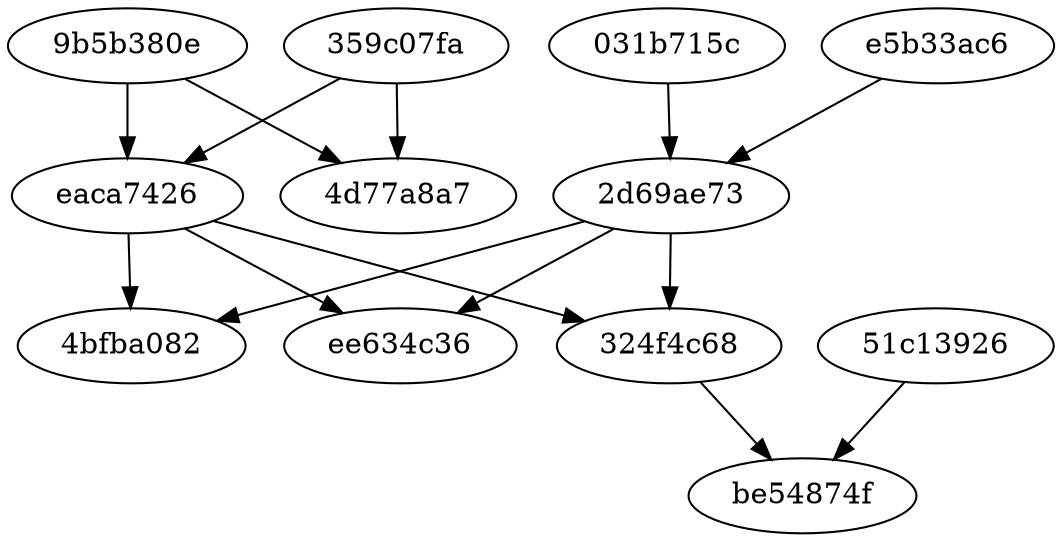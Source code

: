 digraph {
"9b5b380e"
"359c07fa"
"9b5b380e" -> "4d77a8a7"
"359c07fa" -> "4d77a8a7"

"031b715c"
"e5b33ac6"
"031b715c" -> "2d69ae73"
"e5b33ac6" -> "2d69ae73"

"9b5b380e"
"359c07fa"
"9b5b380e" -> "eaca7426"
"359c07fa" -> "eaca7426"

"eaca7426"
"2d69ae73"
"eaca7426" -> "4bfba082"
"2d69ae73" -> "4bfba082"

"eaca7426"
"2d69ae73"
"eaca7426" -> "ee634c36"
"2d69ae73" -> "ee634c36"

"eaca7426"
"2d69ae73"
"eaca7426" -> "324f4c68"
"2d69ae73" -> "324f4c68"

"324f4c68"
"51c13926"
"324f4c68" -> "be54874f"
"51c13926" -> "be54874f"
}